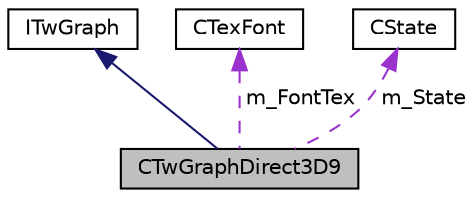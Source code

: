 digraph "CTwGraphDirect3D9"
{
  edge [fontname="Helvetica",fontsize="10",labelfontname="Helvetica",labelfontsize="10"];
  node [fontname="Helvetica",fontsize="10",shape=record];
  Node1 [label="CTwGraphDirect3D9",height=0.2,width=0.4,color="black", fillcolor="grey75", style="filled", fontcolor="black"];
  Node2 -> Node1 [dir="back",color="midnightblue",fontsize="10",style="solid",fontname="Helvetica"];
  Node2 [label="ITwGraph",height=0.2,width=0.4,color="black", fillcolor="white", style="filled",URL="$class_i_tw_graph.html"];
  Node3 -> Node1 [dir="back",color="darkorchid3",fontsize="10",style="dashed",label=" m_FontTex" ,fontname="Helvetica"];
  Node3 [label="CTexFont",height=0.2,width=0.4,color="black", fillcolor="white", style="filled",URL="$struct_c_tex_font.html"];
  Node4 -> Node1 [dir="back",color="darkorchid3",fontsize="10",style="dashed",label=" m_State" ,fontname="Helvetica"];
  Node4 [label="CState",height=0.2,width=0.4,color="black", fillcolor="white", style="filled",URL="$struct_c_state.html"];
}

